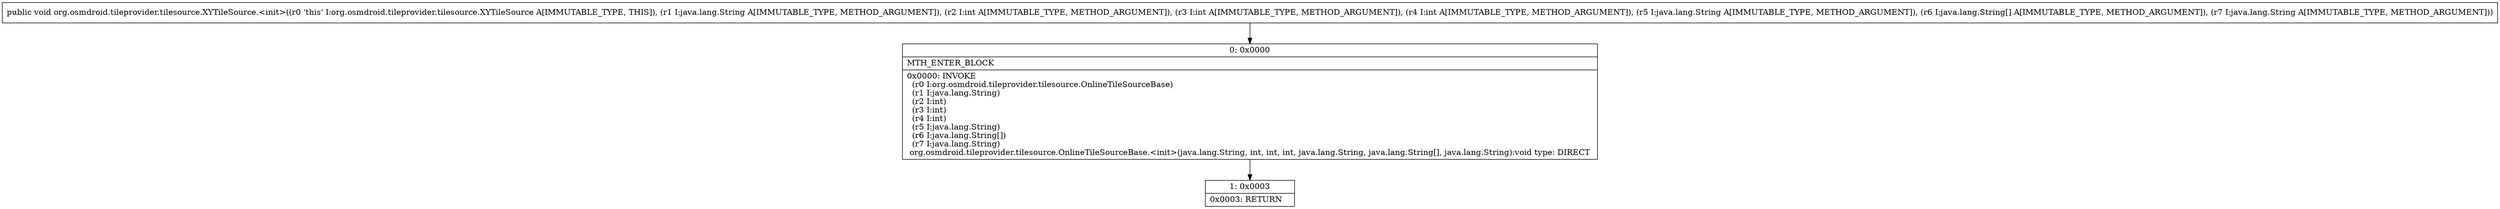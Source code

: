 digraph "CFG fororg.osmdroid.tileprovider.tilesource.XYTileSource.\<init\>(Ljava\/lang\/String;IIILjava\/lang\/String;[Ljava\/lang\/String;Ljava\/lang\/String;)V" {
Node_0 [shape=record,label="{0\:\ 0x0000|MTH_ENTER_BLOCK\l|0x0000: INVOKE  \l  (r0 I:org.osmdroid.tileprovider.tilesource.OnlineTileSourceBase)\l  (r1 I:java.lang.String)\l  (r2 I:int)\l  (r3 I:int)\l  (r4 I:int)\l  (r5 I:java.lang.String)\l  (r6 I:java.lang.String[])\l  (r7 I:java.lang.String)\l org.osmdroid.tileprovider.tilesource.OnlineTileSourceBase.\<init\>(java.lang.String, int, int, int, java.lang.String, java.lang.String[], java.lang.String):void type: DIRECT \l}"];
Node_1 [shape=record,label="{1\:\ 0x0003|0x0003: RETURN   \l}"];
MethodNode[shape=record,label="{public void org.osmdroid.tileprovider.tilesource.XYTileSource.\<init\>((r0 'this' I:org.osmdroid.tileprovider.tilesource.XYTileSource A[IMMUTABLE_TYPE, THIS]), (r1 I:java.lang.String A[IMMUTABLE_TYPE, METHOD_ARGUMENT]), (r2 I:int A[IMMUTABLE_TYPE, METHOD_ARGUMENT]), (r3 I:int A[IMMUTABLE_TYPE, METHOD_ARGUMENT]), (r4 I:int A[IMMUTABLE_TYPE, METHOD_ARGUMENT]), (r5 I:java.lang.String A[IMMUTABLE_TYPE, METHOD_ARGUMENT]), (r6 I:java.lang.String[] A[IMMUTABLE_TYPE, METHOD_ARGUMENT]), (r7 I:java.lang.String A[IMMUTABLE_TYPE, METHOD_ARGUMENT])) }"];
MethodNode -> Node_0;
Node_0 -> Node_1;
}

